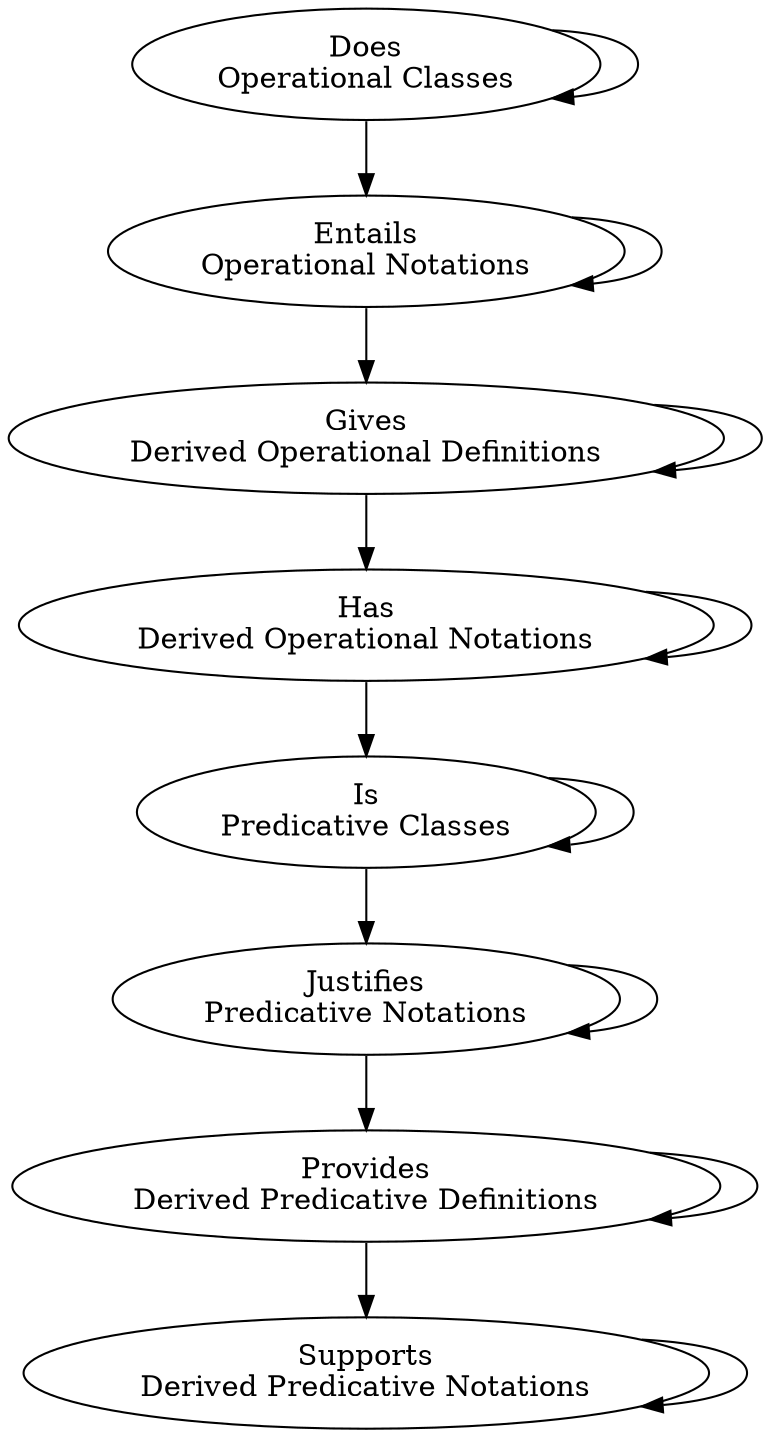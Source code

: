 digraph hierarchy {
  // Ideally, the following list be in alphabetical order.

  /*
  Does [label = "\N\nOperational Classes"]
  Entails [label = "\N\nOperational Notations"]
  Gives [label = "\N\nDerived Operational Definitions"]
  Has [label = "\N\nDerived Operational Notations"]
  Is [label = "\N\nPredicative Classes"]
  Justifies [label = "\N\nPredicative Notations"]
  Provides [label = "\N\nDerived Predicative Definitions"]
  Supports [label = "\N\nDerived Predicative Notations"]
  */

  // Less ideally, the following pairs would be in alphabetical order.

  /*
  Does [label = "\N\nOperational Classes"]
  Is [label = "\N\nPredicative Classes"]

  Entails [label = "\N\nOperational Notations"]
  Justifies [label = "\N\nPredicative Notations"]

  Gives [label = "\N\nDerived Operational Definitions"]
  Provides [label = "\N\nDerived Predicative Definitions"]

  Has [label = "\N\nDerived Operational Notations"]
  Supports [label = "\N\nDerived Predicative Notations"]
  */

  // Currently, the assignment is the following.

  /*
  Has [label = "\N\nOperational Classes"]
  Provides [label = "\N\nDerived Operational Definitions"]
  Supports [label = "\N\nDerived Operational Notations"]
  Is [label = "\N\nPredicative Classes"]
  Justifies [label = "\N\nDerived Predicative Definitions"]
  */

  Does [label = "\N\nOperational Classes"]
  Is [label = "\N\nPredicative Classes"]
  Entails [label = "\N\nOperational Notations"]
  Justifies [label = "\N\nPredicative Notations"]
  Gives [label = "\N\nDerived Operational Definitions"]
  Provides [label = "\N\nDerived Predicative Definitions"]
  Has [label = "\N\nDerived Operational Notations"]
  Supports [label = "\N\nDerived Predicative Notations"]

  Does -> Entails
  Entails -> Gives
  Gives -> Has
  Has -> Is
  Is -> Justifies
  Justifies -> Provides
  Provides -> Supports

  Does -> Does
  Entails -> Entails
  Gives -> Gives
  Has -> Has
  Is -> Is
  Justifies -> Justifies
  Provides -> Provides
  Supports -> Supports
}
